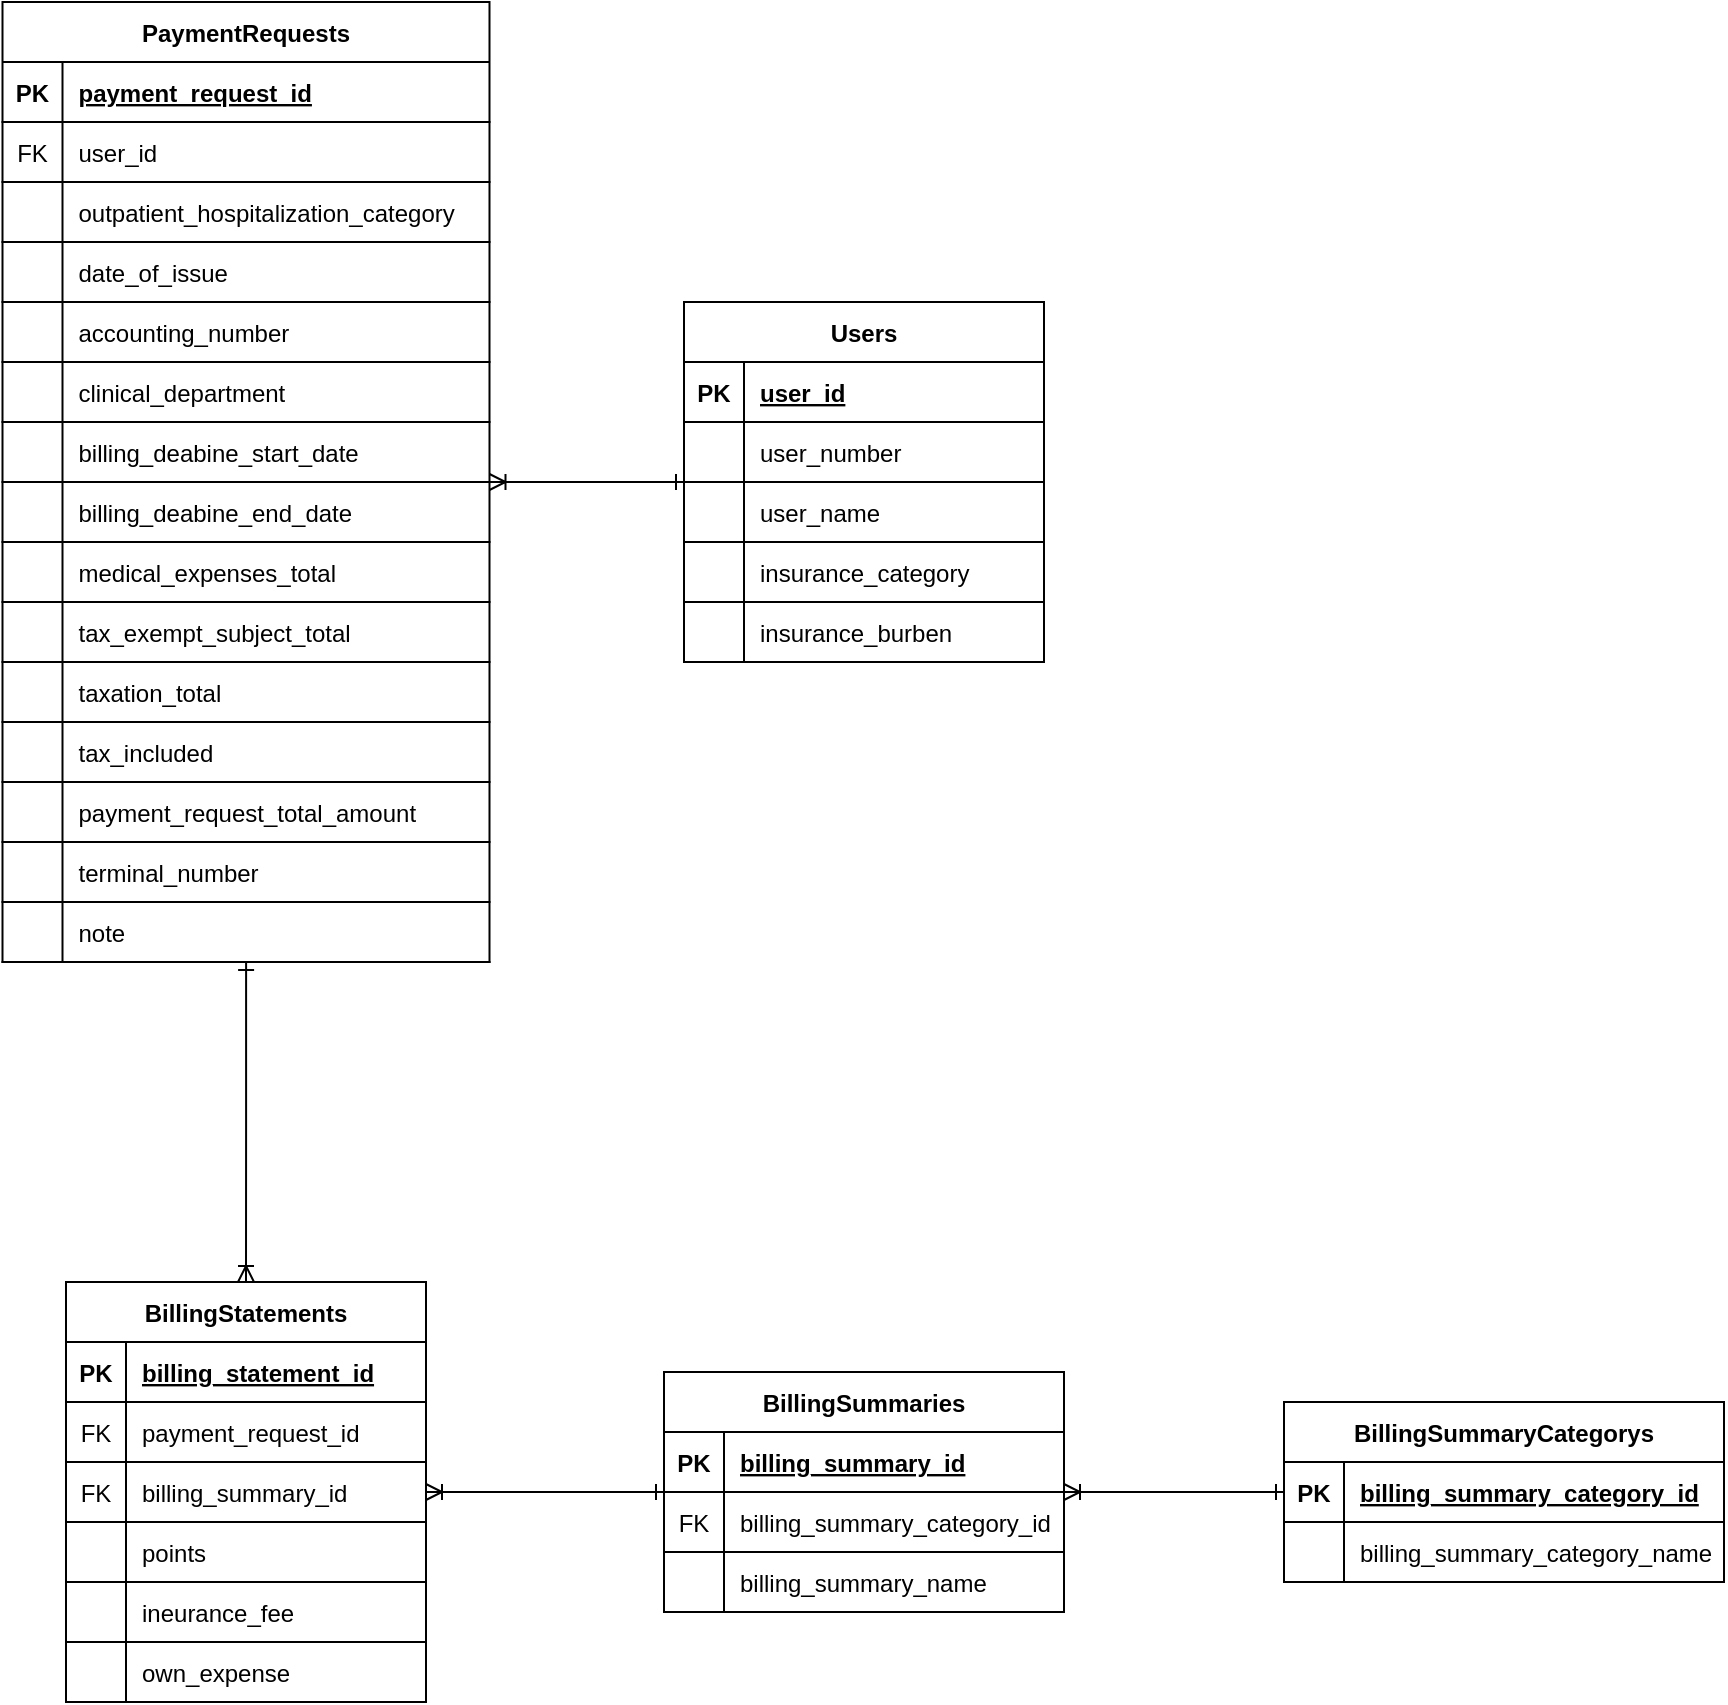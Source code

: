 <mxfile version="20.6.2" type="google"><diagram id="cXb6n4Ng5SiWq4Qbjfbo" name="ページ1"><mxGraphModel grid="1" page="1" gridSize="10" guides="1" tooltips="1" connect="1" arrows="1" fold="1" pageScale="1" pageWidth="827" pageHeight="1169" math="0" shadow="0"><root><mxCell id="0"/><mxCell id="1" parent="0"/><mxCell id="LKYmoVAN1syyquqe0Qzi-1" value="PaymentRequests" style="shape=table;startSize=30;container=1;collapsible=1;childLayout=tableLayout;fixedRows=1;rowLines=0;fontStyle=1;align=center;resizeLast=1;" vertex="1" parent="1"><mxGeometry x="389.25" y="-400" width="243.5" height="480" as="geometry"/></mxCell><mxCell id="LKYmoVAN1syyquqe0Qzi-2" value="" style="shape=tableRow;horizontal=0;startSize=0;swimlaneHead=0;swimlaneBody=0;fillColor=none;collapsible=0;dropTarget=0;points=[[0,0.5],[1,0.5]];portConstraint=eastwest;top=0;left=0;right=0;bottom=1;" vertex="1" parent="LKYmoVAN1syyquqe0Qzi-1"><mxGeometry y="30" width="243.5" height="30" as="geometry"/></mxCell><mxCell id="LKYmoVAN1syyquqe0Qzi-3" value="PK" style="shape=partialRectangle;connectable=0;fillColor=none;top=0;left=0;bottom=0;right=0;fontStyle=1;overflow=hidden;" vertex="1" parent="LKYmoVAN1syyquqe0Qzi-2"><mxGeometry width="30" height="30" as="geometry"><mxRectangle width="30" height="30" as="alternateBounds"/></mxGeometry></mxCell><mxCell id="LKYmoVAN1syyquqe0Qzi-4" value="payment_request_id" style="shape=partialRectangle;connectable=0;fillColor=none;top=0;left=0;bottom=0;right=0;align=left;spacingLeft=6;fontStyle=5;overflow=hidden;" vertex="1" parent="LKYmoVAN1syyquqe0Qzi-2"><mxGeometry x="30" width="213.5" height="30" as="geometry"><mxRectangle width="213.5" height="30" as="alternateBounds"/></mxGeometry></mxCell><mxCell id="LKYmoVAN1syyquqe0Qzi-20" style="shape=tableRow;horizontal=0;startSize=0;swimlaneHead=0;swimlaneBody=0;fillColor=none;collapsible=0;dropTarget=0;points=[[0,0.5],[1,0.5]];portConstraint=eastwest;top=0;left=0;right=0;bottom=1;" vertex="1" parent="LKYmoVAN1syyquqe0Qzi-1"><mxGeometry y="60" width="243.5" height="30" as="geometry"/></mxCell><mxCell id="LKYmoVAN1syyquqe0Qzi-21" value="FK" style="shape=partialRectangle;connectable=0;fillColor=none;top=0;left=0;bottom=0;right=0;fontStyle=0;overflow=hidden;" vertex="1" parent="LKYmoVAN1syyquqe0Qzi-20"><mxGeometry width="30" height="30" as="geometry"><mxRectangle width="30" height="30" as="alternateBounds"/></mxGeometry></mxCell><mxCell id="LKYmoVAN1syyquqe0Qzi-22" value="user_id" style="shape=partialRectangle;connectable=0;fillColor=none;top=0;left=0;bottom=0;right=0;align=left;spacingLeft=6;fontStyle=0;overflow=hidden;" vertex="1" parent="LKYmoVAN1syyquqe0Qzi-20"><mxGeometry x="30" width="213.5" height="30" as="geometry"><mxRectangle width="213.5" height="30" as="alternateBounds"/></mxGeometry></mxCell><mxCell id="LKYmoVAN1syyquqe0Qzi-44" style="shape=tableRow;horizontal=0;startSize=0;swimlaneHead=0;swimlaneBody=0;fillColor=none;collapsible=0;dropTarget=0;points=[[0,0.5],[1,0.5]];portConstraint=eastwest;top=0;left=0;right=0;bottom=1;" vertex="1" parent="LKYmoVAN1syyquqe0Qzi-1"><mxGeometry y="90" width="243.5" height="30" as="geometry"/></mxCell><mxCell id="LKYmoVAN1syyquqe0Qzi-45" style="shape=partialRectangle;connectable=0;fillColor=none;top=0;left=0;bottom=0;right=0;fontStyle=0;overflow=hidden;" vertex="1" parent="LKYmoVAN1syyquqe0Qzi-44"><mxGeometry width="30" height="30" as="geometry"><mxRectangle width="30" height="30" as="alternateBounds"/></mxGeometry></mxCell><mxCell id="LKYmoVAN1syyquqe0Qzi-46" value="outpatient_hospitalization_category" style="shape=partialRectangle;connectable=0;fillColor=none;top=0;left=0;bottom=0;right=0;align=left;spacingLeft=6;fontStyle=0;overflow=hidden;" vertex="1" parent="LKYmoVAN1syyquqe0Qzi-44"><mxGeometry x="30" width="213.5" height="30" as="geometry"><mxRectangle width="213.5" height="30" as="alternateBounds"/></mxGeometry></mxCell><mxCell id="LKYmoVAN1syyquqe0Qzi-47" style="shape=tableRow;horizontal=0;startSize=0;swimlaneHead=0;swimlaneBody=0;fillColor=none;collapsible=0;dropTarget=0;points=[[0,0.5],[1,0.5]];portConstraint=eastwest;top=0;left=0;right=0;bottom=1;" vertex="1" parent="LKYmoVAN1syyquqe0Qzi-1"><mxGeometry y="120" width="243.5" height="30" as="geometry"/></mxCell><mxCell id="LKYmoVAN1syyquqe0Qzi-48" style="shape=partialRectangle;connectable=0;fillColor=none;top=0;left=0;bottom=0;right=0;fontStyle=0;overflow=hidden;" vertex="1" parent="LKYmoVAN1syyquqe0Qzi-47"><mxGeometry width="30" height="30" as="geometry"><mxRectangle width="30" height="30" as="alternateBounds"/></mxGeometry></mxCell><mxCell id="LKYmoVAN1syyquqe0Qzi-49" value="date_of_issue" style="shape=partialRectangle;connectable=0;fillColor=none;top=0;left=0;bottom=0;right=0;align=left;spacingLeft=6;fontStyle=0;overflow=hidden;" vertex="1" parent="LKYmoVAN1syyquqe0Qzi-47"><mxGeometry x="30" width="213.5" height="30" as="geometry"><mxRectangle width="213.5" height="30" as="alternateBounds"/></mxGeometry></mxCell><mxCell id="LKYmoVAN1syyquqe0Qzi-110" style="shape=tableRow;horizontal=0;startSize=0;swimlaneHead=0;swimlaneBody=0;fillColor=none;collapsible=0;dropTarget=0;points=[[0,0.5],[1,0.5]];portConstraint=eastwest;top=0;left=0;right=0;bottom=1;" vertex="1" parent="LKYmoVAN1syyquqe0Qzi-1"><mxGeometry y="150" width="243.5" height="30" as="geometry"/></mxCell><mxCell id="LKYmoVAN1syyquqe0Qzi-111" style="shape=partialRectangle;connectable=0;fillColor=none;top=0;left=0;bottom=0;right=0;fontStyle=0;overflow=hidden;" vertex="1" parent="LKYmoVAN1syyquqe0Qzi-110"><mxGeometry width="30" height="30" as="geometry"><mxRectangle width="30" height="30" as="alternateBounds"/></mxGeometry></mxCell><mxCell id="LKYmoVAN1syyquqe0Qzi-112" value="accounting_number" style="shape=partialRectangle;connectable=0;fillColor=none;top=0;left=0;bottom=0;right=0;align=left;spacingLeft=6;fontStyle=0;overflow=hidden;" vertex="1" parent="LKYmoVAN1syyquqe0Qzi-110"><mxGeometry x="30" width="213.5" height="30" as="geometry"><mxRectangle width="213.5" height="30" as="alternateBounds"/></mxGeometry></mxCell><mxCell id="LKYmoVAN1syyquqe0Qzi-113" style="shape=tableRow;horizontal=0;startSize=0;swimlaneHead=0;swimlaneBody=0;fillColor=none;collapsible=0;dropTarget=0;points=[[0,0.5],[1,0.5]];portConstraint=eastwest;top=0;left=0;right=0;bottom=1;" vertex="1" parent="LKYmoVAN1syyquqe0Qzi-1"><mxGeometry y="180" width="243.5" height="30" as="geometry"/></mxCell><mxCell id="LKYmoVAN1syyquqe0Qzi-114" style="shape=partialRectangle;connectable=0;fillColor=none;top=0;left=0;bottom=0;right=0;fontStyle=0;overflow=hidden;" vertex="1" parent="LKYmoVAN1syyquqe0Qzi-113"><mxGeometry width="30" height="30" as="geometry"><mxRectangle width="30" height="30" as="alternateBounds"/></mxGeometry></mxCell><mxCell id="LKYmoVAN1syyquqe0Qzi-115" value="clinical_department" style="shape=partialRectangle;connectable=0;fillColor=none;top=0;left=0;bottom=0;right=0;align=left;spacingLeft=6;fontStyle=0;overflow=hidden;" vertex="1" parent="LKYmoVAN1syyquqe0Qzi-113"><mxGeometry x="30" width="213.5" height="30" as="geometry"><mxRectangle width="213.5" height="30" as="alternateBounds"/></mxGeometry></mxCell><mxCell id="LKYmoVAN1syyquqe0Qzi-116" style="shape=tableRow;horizontal=0;startSize=0;swimlaneHead=0;swimlaneBody=0;fillColor=none;collapsible=0;dropTarget=0;points=[[0,0.5],[1,0.5]];portConstraint=eastwest;top=0;left=0;right=0;bottom=1;" vertex="1" parent="LKYmoVAN1syyquqe0Qzi-1"><mxGeometry y="210" width="243.5" height="30" as="geometry"/></mxCell><mxCell id="LKYmoVAN1syyquqe0Qzi-117" style="shape=partialRectangle;connectable=0;fillColor=none;top=0;left=0;bottom=0;right=0;fontStyle=0;overflow=hidden;" vertex="1" parent="LKYmoVAN1syyquqe0Qzi-116"><mxGeometry width="30" height="30" as="geometry"><mxRectangle width="30" height="30" as="alternateBounds"/></mxGeometry></mxCell><mxCell id="LKYmoVAN1syyquqe0Qzi-118" value="billing_deabine_start_date" style="shape=partialRectangle;connectable=0;fillColor=none;top=0;left=0;bottom=0;right=0;align=left;spacingLeft=6;fontStyle=0;overflow=hidden;" vertex="1" parent="LKYmoVAN1syyquqe0Qzi-116"><mxGeometry x="30" width="213.5" height="30" as="geometry"><mxRectangle width="213.5" height="30" as="alternateBounds"/></mxGeometry></mxCell><mxCell id="LKYmoVAN1syyquqe0Qzi-120" style="shape=tableRow;horizontal=0;startSize=0;swimlaneHead=0;swimlaneBody=0;fillColor=none;collapsible=0;dropTarget=0;points=[[0,0.5],[1,0.5]];portConstraint=eastwest;top=0;left=0;right=0;bottom=1;" vertex="1" parent="LKYmoVAN1syyquqe0Qzi-1"><mxGeometry y="240" width="243.5" height="30" as="geometry"/></mxCell><mxCell id="LKYmoVAN1syyquqe0Qzi-121" style="shape=partialRectangle;connectable=0;fillColor=none;top=0;left=0;bottom=0;right=0;fontStyle=0;overflow=hidden;" vertex="1" parent="LKYmoVAN1syyquqe0Qzi-120"><mxGeometry width="30" height="30" as="geometry"><mxRectangle width="30" height="30" as="alternateBounds"/></mxGeometry></mxCell><mxCell id="LKYmoVAN1syyquqe0Qzi-122" value="billing_deabine_end_date" style="shape=partialRectangle;connectable=0;fillColor=none;top=0;left=0;bottom=0;right=0;align=left;spacingLeft=6;fontStyle=0;overflow=hidden;" vertex="1" parent="LKYmoVAN1syyquqe0Qzi-120"><mxGeometry x="30" width="213.5" height="30" as="geometry"><mxRectangle width="213.5" height="30" as="alternateBounds"/></mxGeometry></mxCell><mxCell id="LKYmoVAN1syyquqe0Qzi-123" style="shape=tableRow;horizontal=0;startSize=0;swimlaneHead=0;swimlaneBody=0;fillColor=none;collapsible=0;dropTarget=0;points=[[0,0.5],[1,0.5]];portConstraint=eastwest;top=0;left=0;right=0;bottom=1;" vertex="1" parent="LKYmoVAN1syyquqe0Qzi-1"><mxGeometry y="270" width="243.5" height="30" as="geometry"/></mxCell><mxCell id="LKYmoVAN1syyquqe0Qzi-124" style="shape=partialRectangle;connectable=0;fillColor=none;top=0;left=0;bottom=0;right=0;fontStyle=0;overflow=hidden;" vertex="1" parent="LKYmoVAN1syyquqe0Qzi-123"><mxGeometry width="30" height="30" as="geometry"><mxRectangle width="30" height="30" as="alternateBounds"/></mxGeometry></mxCell><mxCell id="LKYmoVAN1syyquqe0Qzi-125" value="medical_expenses_total" style="shape=partialRectangle;connectable=0;fillColor=none;top=0;left=0;bottom=0;right=0;align=left;spacingLeft=6;fontStyle=0;overflow=hidden;" vertex="1" parent="LKYmoVAN1syyquqe0Qzi-123"><mxGeometry x="30" width="213.5" height="30" as="geometry"><mxRectangle width="213.5" height="30" as="alternateBounds"/></mxGeometry></mxCell><mxCell id="LKYmoVAN1syyquqe0Qzi-126" style="shape=tableRow;horizontal=0;startSize=0;swimlaneHead=0;swimlaneBody=0;fillColor=none;collapsible=0;dropTarget=0;points=[[0,0.5],[1,0.5]];portConstraint=eastwest;top=0;left=0;right=0;bottom=1;" vertex="1" parent="LKYmoVAN1syyquqe0Qzi-1"><mxGeometry y="300" width="243.5" height="30" as="geometry"/></mxCell><mxCell id="LKYmoVAN1syyquqe0Qzi-127" style="shape=partialRectangle;connectable=0;fillColor=none;top=0;left=0;bottom=0;right=0;fontStyle=0;overflow=hidden;" vertex="1" parent="LKYmoVAN1syyquqe0Qzi-126"><mxGeometry width="30" height="30" as="geometry"><mxRectangle width="30" height="30" as="alternateBounds"/></mxGeometry></mxCell><mxCell id="LKYmoVAN1syyquqe0Qzi-128" value="tax_exempt_subject_total" style="shape=partialRectangle;connectable=0;fillColor=none;top=0;left=0;bottom=0;right=0;align=left;spacingLeft=6;fontStyle=0;overflow=hidden;" vertex="1" parent="LKYmoVAN1syyquqe0Qzi-126"><mxGeometry x="30" width="213.5" height="30" as="geometry"><mxRectangle width="213.5" height="30" as="alternateBounds"/></mxGeometry></mxCell><mxCell id="LKYmoVAN1syyquqe0Qzi-129" style="shape=tableRow;horizontal=0;startSize=0;swimlaneHead=0;swimlaneBody=0;fillColor=none;collapsible=0;dropTarget=0;points=[[0,0.5],[1,0.5]];portConstraint=eastwest;top=0;left=0;right=0;bottom=1;" vertex="1" parent="LKYmoVAN1syyquqe0Qzi-1"><mxGeometry y="330" width="243.5" height="30" as="geometry"/></mxCell><mxCell id="LKYmoVAN1syyquqe0Qzi-130" style="shape=partialRectangle;connectable=0;fillColor=none;top=0;left=0;bottom=0;right=0;fontStyle=0;overflow=hidden;" vertex="1" parent="LKYmoVAN1syyquqe0Qzi-129"><mxGeometry width="30" height="30" as="geometry"><mxRectangle width="30" height="30" as="alternateBounds"/></mxGeometry></mxCell><mxCell id="LKYmoVAN1syyquqe0Qzi-131" value="taxation_total" style="shape=partialRectangle;connectable=0;fillColor=none;top=0;left=0;bottom=0;right=0;align=left;spacingLeft=6;fontStyle=0;overflow=hidden;" vertex="1" parent="LKYmoVAN1syyquqe0Qzi-129"><mxGeometry x="30" width="213.5" height="30" as="geometry"><mxRectangle width="213.5" height="30" as="alternateBounds"/></mxGeometry></mxCell><mxCell id="LKYmoVAN1syyquqe0Qzi-132" style="shape=tableRow;horizontal=0;startSize=0;swimlaneHead=0;swimlaneBody=0;fillColor=none;collapsible=0;dropTarget=0;points=[[0,0.5],[1,0.5]];portConstraint=eastwest;top=0;left=0;right=0;bottom=1;" vertex="1" parent="LKYmoVAN1syyquqe0Qzi-1"><mxGeometry y="360" width="243.5" height="30" as="geometry"/></mxCell><mxCell id="LKYmoVAN1syyquqe0Qzi-133" style="shape=partialRectangle;connectable=0;fillColor=none;top=0;left=0;bottom=0;right=0;fontStyle=0;overflow=hidden;" vertex="1" parent="LKYmoVAN1syyquqe0Qzi-132"><mxGeometry width="30" height="30" as="geometry"><mxRectangle width="30" height="30" as="alternateBounds"/></mxGeometry></mxCell><mxCell id="LKYmoVAN1syyquqe0Qzi-134" value="tax_included" style="shape=partialRectangle;connectable=0;fillColor=none;top=0;left=0;bottom=0;right=0;align=left;spacingLeft=6;fontStyle=0;overflow=hidden;" vertex="1" parent="LKYmoVAN1syyquqe0Qzi-132"><mxGeometry x="30" width="213.5" height="30" as="geometry"><mxRectangle width="213.5" height="30" as="alternateBounds"/></mxGeometry></mxCell><mxCell id="LKYmoVAN1syyquqe0Qzi-135" style="shape=tableRow;horizontal=0;startSize=0;swimlaneHead=0;swimlaneBody=0;fillColor=none;collapsible=0;dropTarget=0;points=[[0,0.5],[1,0.5]];portConstraint=eastwest;top=0;left=0;right=0;bottom=1;" vertex="1" parent="LKYmoVAN1syyquqe0Qzi-1"><mxGeometry y="390" width="243.5" height="30" as="geometry"/></mxCell><mxCell id="LKYmoVAN1syyquqe0Qzi-136" style="shape=partialRectangle;connectable=0;fillColor=none;top=0;left=0;bottom=0;right=0;fontStyle=0;overflow=hidden;" vertex="1" parent="LKYmoVAN1syyquqe0Qzi-135"><mxGeometry width="30" height="30" as="geometry"><mxRectangle width="30" height="30" as="alternateBounds"/></mxGeometry></mxCell><mxCell id="LKYmoVAN1syyquqe0Qzi-137" value="payment_request_total_amount" style="shape=partialRectangle;connectable=0;fillColor=none;top=0;left=0;bottom=0;right=0;align=left;spacingLeft=6;fontStyle=0;overflow=hidden;" vertex="1" parent="LKYmoVAN1syyquqe0Qzi-135"><mxGeometry x="30" width="213.5" height="30" as="geometry"><mxRectangle width="213.5" height="30" as="alternateBounds"/></mxGeometry></mxCell><mxCell id="LKYmoVAN1syyquqe0Qzi-138" style="shape=tableRow;horizontal=0;startSize=0;swimlaneHead=0;swimlaneBody=0;fillColor=none;collapsible=0;dropTarget=0;points=[[0,0.5],[1,0.5]];portConstraint=eastwest;top=0;left=0;right=0;bottom=1;" vertex="1" parent="LKYmoVAN1syyquqe0Qzi-1"><mxGeometry y="420" width="243.5" height="30" as="geometry"/></mxCell><mxCell id="LKYmoVAN1syyquqe0Qzi-139" style="shape=partialRectangle;connectable=0;fillColor=none;top=0;left=0;bottom=0;right=0;fontStyle=0;overflow=hidden;" vertex="1" parent="LKYmoVAN1syyquqe0Qzi-138"><mxGeometry width="30" height="30" as="geometry"><mxRectangle width="30" height="30" as="alternateBounds"/></mxGeometry></mxCell><mxCell id="LKYmoVAN1syyquqe0Qzi-140" value="terminal_number" style="shape=partialRectangle;connectable=0;fillColor=none;top=0;left=0;bottom=0;right=0;align=left;spacingLeft=6;fontStyle=0;overflow=hidden;" vertex="1" parent="LKYmoVAN1syyquqe0Qzi-138"><mxGeometry x="30" width="213.5" height="30" as="geometry"><mxRectangle width="213.5" height="30" as="alternateBounds"/></mxGeometry></mxCell><mxCell id="LKYmoVAN1syyquqe0Qzi-141" style="shape=tableRow;horizontal=0;startSize=0;swimlaneHead=0;swimlaneBody=0;fillColor=none;collapsible=0;dropTarget=0;points=[[0,0.5],[1,0.5]];portConstraint=eastwest;top=0;left=0;right=0;bottom=1;" vertex="1" parent="LKYmoVAN1syyquqe0Qzi-1"><mxGeometry y="450" width="243.5" height="30" as="geometry"/></mxCell><mxCell id="LKYmoVAN1syyquqe0Qzi-142" style="shape=partialRectangle;connectable=0;fillColor=none;top=0;left=0;bottom=0;right=0;fontStyle=0;overflow=hidden;" vertex="1" parent="LKYmoVAN1syyquqe0Qzi-141"><mxGeometry width="30" height="30" as="geometry"><mxRectangle width="30" height="30" as="alternateBounds"/></mxGeometry></mxCell><mxCell id="LKYmoVAN1syyquqe0Qzi-143" value="note" style="shape=partialRectangle;connectable=0;fillColor=none;top=0;left=0;bottom=0;right=0;align=left;spacingLeft=6;fontStyle=0;overflow=hidden;" vertex="1" parent="LKYmoVAN1syyquqe0Qzi-141"><mxGeometry x="30" width="213.5" height="30" as="geometry"><mxRectangle width="213.5" height="30" as="alternateBounds"/></mxGeometry></mxCell><mxCell id="LKYmoVAN1syyquqe0Qzi-29" value="BillingStatements" style="shape=table;startSize=30;container=1;collapsible=1;childLayout=tableLayout;fixedRows=1;rowLines=0;fontStyle=1;align=center;resizeLast=1;" vertex="1" parent="1"><mxGeometry x="421" y="240" width="180" height="210" as="geometry"/></mxCell><mxCell id="LKYmoVAN1syyquqe0Qzi-30" value="" style="shape=tableRow;horizontal=0;startSize=0;swimlaneHead=0;swimlaneBody=0;fillColor=none;collapsible=0;dropTarget=0;points=[[0,0.5],[1,0.5]];portConstraint=eastwest;top=0;left=0;right=0;bottom=1;" vertex="1" parent="LKYmoVAN1syyquqe0Qzi-29"><mxGeometry y="30" width="180" height="30" as="geometry"/></mxCell><mxCell id="LKYmoVAN1syyquqe0Qzi-31" value="PK" style="shape=partialRectangle;connectable=0;fillColor=none;top=0;left=0;bottom=0;right=0;fontStyle=1;overflow=hidden;" vertex="1" parent="LKYmoVAN1syyquqe0Qzi-30"><mxGeometry width="30" height="30" as="geometry"><mxRectangle width="30" height="30" as="alternateBounds"/></mxGeometry></mxCell><mxCell id="LKYmoVAN1syyquqe0Qzi-32" value="billing_statement_id" style="shape=partialRectangle;connectable=0;fillColor=none;top=0;left=0;bottom=0;right=0;align=left;spacingLeft=6;fontStyle=5;overflow=hidden;" vertex="1" parent="LKYmoVAN1syyquqe0Qzi-30"><mxGeometry x="30" width="150" height="30" as="geometry"><mxRectangle width="150" height="30" as="alternateBounds"/></mxGeometry></mxCell><mxCell id="LKYmoVAN1syyquqe0Qzi-33" style="shape=tableRow;horizontal=0;startSize=0;swimlaneHead=0;swimlaneBody=0;fillColor=none;collapsible=0;dropTarget=0;points=[[0,0.5],[1,0.5]];portConstraint=eastwest;top=0;left=0;right=0;bottom=1;fontStyle=1" vertex="1" parent="LKYmoVAN1syyquqe0Qzi-29"><mxGeometry y="60" width="180" height="30" as="geometry"/></mxCell><mxCell id="LKYmoVAN1syyquqe0Qzi-34" value="FK" style="shape=partialRectangle;connectable=0;fillColor=none;top=0;left=0;bottom=0;right=0;fontStyle=0;overflow=hidden;" vertex="1" parent="LKYmoVAN1syyquqe0Qzi-33"><mxGeometry width="30" height="30" as="geometry"><mxRectangle width="30" height="30" as="alternateBounds"/></mxGeometry></mxCell><mxCell id="LKYmoVAN1syyquqe0Qzi-35" value="payment_request_id" style="shape=partialRectangle;connectable=0;fillColor=none;top=0;left=0;bottom=0;right=0;align=left;spacingLeft=6;fontStyle=0;overflow=hidden;" vertex="1" parent="LKYmoVAN1syyquqe0Qzi-33"><mxGeometry x="30" width="150" height="30" as="geometry"><mxRectangle width="150" height="30" as="alternateBounds"/></mxGeometry></mxCell><mxCell id="LKYmoVAN1syyquqe0Qzi-50" style="shape=tableRow;horizontal=0;startSize=0;swimlaneHead=0;swimlaneBody=0;fillColor=none;collapsible=0;dropTarget=0;points=[[0,0.5],[1,0.5]];portConstraint=eastwest;top=0;left=0;right=0;bottom=1;fontStyle=1" vertex="1" parent="LKYmoVAN1syyquqe0Qzi-29"><mxGeometry y="90" width="180" height="30" as="geometry"/></mxCell><mxCell id="LKYmoVAN1syyquqe0Qzi-51" value="FK" style="shape=partialRectangle;connectable=0;fillColor=none;top=0;left=0;bottom=0;right=0;fontStyle=0;overflow=hidden;" vertex="1" parent="LKYmoVAN1syyquqe0Qzi-50"><mxGeometry width="30" height="30" as="geometry"><mxRectangle width="30" height="30" as="alternateBounds"/></mxGeometry></mxCell><mxCell id="LKYmoVAN1syyquqe0Qzi-52" value="billing_summary_id" style="shape=partialRectangle;connectable=0;fillColor=none;top=0;left=0;bottom=0;right=0;align=left;spacingLeft=6;fontStyle=0;overflow=hidden;" vertex="1" parent="LKYmoVAN1syyquqe0Qzi-50"><mxGeometry x="30" width="150" height="30" as="geometry"><mxRectangle width="150" height="30" as="alternateBounds"/></mxGeometry></mxCell><mxCell id="LKYmoVAN1syyquqe0Qzi-53" style="shape=tableRow;horizontal=0;startSize=0;swimlaneHead=0;swimlaneBody=0;fillColor=none;collapsible=0;dropTarget=0;points=[[0,0.5],[1,0.5]];portConstraint=eastwest;top=0;left=0;right=0;bottom=1;fontStyle=1" vertex="1" parent="LKYmoVAN1syyquqe0Qzi-29"><mxGeometry y="120" width="180" height="30" as="geometry"/></mxCell><mxCell id="LKYmoVAN1syyquqe0Qzi-54" style="shape=partialRectangle;connectable=0;fillColor=none;top=0;left=0;bottom=0;right=0;fontStyle=0;overflow=hidden;" vertex="1" parent="LKYmoVAN1syyquqe0Qzi-53"><mxGeometry width="30" height="30" as="geometry"><mxRectangle width="30" height="30" as="alternateBounds"/></mxGeometry></mxCell><mxCell id="LKYmoVAN1syyquqe0Qzi-55" value="points" style="shape=partialRectangle;connectable=0;fillColor=none;top=0;left=0;bottom=0;right=0;align=left;spacingLeft=6;fontStyle=0;overflow=hidden;" vertex="1" parent="LKYmoVAN1syyquqe0Qzi-53"><mxGeometry x="30" width="150" height="30" as="geometry"><mxRectangle width="150" height="30" as="alternateBounds"/></mxGeometry></mxCell><mxCell id="LKYmoVAN1syyquqe0Qzi-104" style="shape=tableRow;horizontal=0;startSize=0;swimlaneHead=0;swimlaneBody=0;fillColor=none;collapsible=0;dropTarget=0;points=[[0,0.5],[1,0.5]];portConstraint=eastwest;top=0;left=0;right=0;bottom=1;fontStyle=1" vertex="1" parent="LKYmoVAN1syyquqe0Qzi-29"><mxGeometry y="150" width="180" height="30" as="geometry"/></mxCell><mxCell id="LKYmoVAN1syyquqe0Qzi-105" style="shape=partialRectangle;connectable=0;fillColor=none;top=0;left=0;bottom=0;right=0;fontStyle=0;overflow=hidden;" vertex="1" parent="LKYmoVAN1syyquqe0Qzi-104"><mxGeometry width="30" height="30" as="geometry"><mxRectangle width="30" height="30" as="alternateBounds"/></mxGeometry></mxCell><mxCell id="LKYmoVAN1syyquqe0Qzi-106" value="ineurance_fee" style="shape=partialRectangle;connectable=0;fillColor=none;top=0;left=0;bottom=0;right=0;align=left;spacingLeft=6;fontStyle=0;overflow=hidden;" vertex="1" parent="LKYmoVAN1syyquqe0Qzi-104"><mxGeometry x="30" width="150" height="30" as="geometry"><mxRectangle width="150" height="30" as="alternateBounds"/></mxGeometry></mxCell><mxCell id="LKYmoVAN1syyquqe0Qzi-107" style="shape=tableRow;horizontal=0;startSize=0;swimlaneHead=0;swimlaneBody=0;fillColor=none;collapsible=0;dropTarget=0;points=[[0,0.5],[1,0.5]];portConstraint=eastwest;top=0;left=0;right=0;bottom=1;fontStyle=1" vertex="1" parent="LKYmoVAN1syyquqe0Qzi-29"><mxGeometry y="180" width="180" height="30" as="geometry"/></mxCell><mxCell id="LKYmoVAN1syyquqe0Qzi-108" style="shape=partialRectangle;connectable=0;fillColor=none;top=0;left=0;bottom=0;right=0;fontStyle=0;overflow=hidden;" vertex="1" parent="LKYmoVAN1syyquqe0Qzi-107"><mxGeometry width="30" height="30" as="geometry"><mxRectangle width="30" height="30" as="alternateBounds"/></mxGeometry></mxCell><mxCell id="LKYmoVAN1syyquqe0Qzi-109" value="own_expense" style="shape=partialRectangle;connectable=0;fillColor=none;top=0;left=0;bottom=0;right=0;align=left;spacingLeft=6;fontStyle=0;overflow=hidden;" vertex="1" parent="LKYmoVAN1syyquqe0Qzi-107"><mxGeometry x="30" width="150" height="30" as="geometry"><mxRectangle width="150" height="30" as="alternateBounds"/></mxGeometry></mxCell><mxCell id="LKYmoVAN1syyquqe0Qzi-43" value="" style="fontSize=12;html=1;endArrow=ERoneToMany;rounded=0;startArrow=ERone;startFill=0;edgeStyle=orthogonalEdgeStyle;" edge="1" parent="1" source="LKYmoVAN1syyquqe0Qzi-1" target="LKYmoVAN1syyquqe0Qzi-29"><mxGeometry width="100" height="100" relative="1" as="geometry"><mxPoint x="680" y="115" as="sourcePoint"/><mxPoint x="460" y="150" as="targetPoint"/></mxGeometry></mxCell><mxCell id="LKYmoVAN1syyquqe0Qzi-56" value="Users" style="shape=table;startSize=30;container=1;collapsible=1;childLayout=tableLayout;fixedRows=1;rowLines=0;fontStyle=1;align=center;resizeLast=1;" vertex="1" parent="1"><mxGeometry x="730" y="-250" width="180" height="180" as="geometry"/></mxCell><mxCell id="LKYmoVAN1syyquqe0Qzi-57" value="" style="shape=tableRow;horizontal=0;startSize=0;swimlaneHead=0;swimlaneBody=0;fillColor=none;collapsible=0;dropTarget=0;points=[[0,0.5],[1,0.5]];portConstraint=eastwest;top=0;left=0;right=0;bottom=1;" vertex="1" parent="LKYmoVAN1syyquqe0Qzi-56"><mxGeometry y="30" width="180" height="30" as="geometry"/></mxCell><mxCell id="LKYmoVAN1syyquqe0Qzi-58" value="PK" style="shape=partialRectangle;connectable=0;fillColor=none;top=0;left=0;bottom=0;right=0;fontStyle=1;overflow=hidden;" vertex="1" parent="LKYmoVAN1syyquqe0Qzi-57"><mxGeometry width="30" height="30" as="geometry"><mxRectangle width="30" height="30" as="alternateBounds"/></mxGeometry></mxCell><mxCell id="LKYmoVAN1syyquqe0Qzi-59" value="user_id" style="shape=partialRectangle;connectable=0;fillColor=none;top=0;left=0;bottom=0;right=0;align=left;spacingLeft=6;fontStyle=5;overflow=hidden;" vertex="1" parent="LKYmoVAN1syyquqe0Qzi-57"><mxGeometry x="30" width="150" height="30" as="geometry"><mxRectangle width="150" height="30" as="alternateBounds"/></mxGeometry></mxCell><mxCell id="LKYmoVAN1syyquqe0Qzi-60" style="shape=tableRow;horizontal=0;startSize=0;swimlaneHead=0;swimlaneBody=0;fillColor=none;collapsible=0;dropTarget=0;points=[[0,0.5],[1,0.5]];portConstraint=eastwest;top=0;left=0;right=0;bottom=1;fontStyle=1" vertex="1" parent="LKYmoVAN1syyquqe0Qzi-56"><mxGeometry y="60" width="180" height="30" as="geometry"/></mxCell><mxCell id="LKYmoVAN1syyquqe0Qzi-61" value="" style="shape=partialRectangle;connectable=0;fillColor=none;top=0;left=0;bottom=0;right=0;fontStyle=0;overflow=hidden;" vertex="1" parent="LKYmoVAN1syyquqe0Qzi-60"><mxGeometry width="30" height="30" as="geometry"><mxRectangle width="30" height="30" as="alternateBounds"/></mxGeometry></mxCell><mxCell id="LKYmoVAN1syyquqe0Qzi-62" value="user_number" style="shape=partialRectangle;connectable=0;fillColor=none;top=0;left=0;bottom=0;right=0;align=left;spacingLeft=6;fontStyle=0;overflow=hidden;" vertex="1" parent="LKYmoVAN1syyquqe0Qzi-60"><mxGeometry x="30" width="150" height="30" as="geometry"><mxRectangle width="150" height="30" as="alternateBounds"/></mxGeometry></mxCell><mxCell id="LKYmoVAN1syyquqe0Qzi-63" style="shape=tableRow;horizontal=0;startSize=0;swimlaneHead=0;swimlaneBody=0;fillColor=none;collapsible=0;dropTarget=0;points=[[0,0.5],[1,0.5]];portConstraint=eastwest;top=0;left=0;right=0;bottom=1;fontStyle=1" vertex="1" parent="LKYmoVAN1syyquqe0Qzi-56"><mxGeometry y="90" width="180" height="30" as="geometry"/></mxCell><mxCell id="LKYmoVAN1syyquqe0Qzi-64" style="shape=partialRectangle;connectable=0;fillColor=none;top=0;left=0;bottom=0;right=0;fontStyle=0;overflow=hidden;" vertex="1" parent="LKYmoVAN1syyquqe0Qzi-63"><mxGeometry width="30" height="30" as="geometry"><mxRectangle width="30" height="30" as="alternateBounds"/></mxGeometry></mxCell><mxCell id="LKYmoVAN1syyquqe0Qzi-65" value="user_name" style="shape=partialRectangle;connectable=0;fillColor=none;top=0;left=0;bottom=0;right=0;align=left;spacingLeft=6;fontStyle=0;overflow=hidden;" vertex="1" parent="LKYmoVAN1syyquqe0Qzi-63"><mxGeometry x="30" width="150" height="30" as="geometry"><mxRectangle width="150" height="30" as="alternateBounds"/></mxGeometry></mxCell><mxCell id="LKYmoVAN1syyquqe0Qzi-66" style="shape=tableRow;horizontal=0;startSize=0;swimlaneHead=0;swimlaneBody=0;fillColor=none;collapsible=0;dropTarget=0;points=[[0,0.5],[1,0.5]];portConstraint=eastwest;top=0;left=0;right=0;bottom=1;fontStyle=1" vertex="1" parent="LKYmoVAN1syyquqe0Qzi-56"><mxGeometry y="120" width="180" height="30" as="geometry"/></mxCell><mxCell id="LKYmoVAN1syyquqe0Qzi-67" style="shape=partialRectangle;connectable=0;fillColor=none;top=0;left=0;bottom=0;right=0;fontStyle=0;overflow=hidden;" vertex="1" parent="LKYmoVAN1syyquqe0Qzi-66"><mxGeometry width="30" height="30" as="geometry"><mxRectangle width="30" height="30" as="alternateBounds"/></mxGeometry></mxCell><mxCell id="LKYmoVAN1syyquqe0Qzi-68" value="insurance_category" style="shape=partialRectangle;connectable=0;fillColor=none;top=0;left=0;bottom=0;right=0;align=left;spacingLeft=6;fontStyle=0;overflow=hidden;" vertex="1" parent="LKYmoVAN1syyquqe0Qzi-66"><mxGeometry x="30" width="150" height="30" as="geometry"><mxRectangle width="150" height="30" as="alternateBounds"/></mxGeometry></mxCell><mxCell id="LKYmoVAN1syyquqe0Qzi-69" style="shape=tableRow;horizontal=0;startSize=0;swimlaneHead=0;swimlaneBody=0;fillColor=none;collapsible=0;dropTarget=0;points=[[0,0.5],[1,0.5]];portConstraint=eastwest;top=0;left=0;right=0;bottom=1;fontStyle=1" vertex="1" parent="LKYmoVAN1syyquqe0Qzi-56"><mxGeometry y="150" width="180" height="30" as="geometry"/></mxCell><mxCell id="LKYmoVAN1syyquqe0Qzi-70" style="shape=partialRectangle;connectable=0;fillColor=none;top=0;left=0;bottom=0;right=0;fontStyle=0;overflow=hidden;" vertex="1" parent="LKYmoVAN1syyquqe0Qzi-69"><mxGeometry width="30" height="30" as="geometry"><mxRectangle width="30" height="30" as="alternateBounds"/></mxGeometry></mxCell><mxCell id="LKYmoVAN1syyquqe0Qzi-71" value="insurance_burben" style="shape=partialRectangle;connectable=0;fillColor=none;top=0;left=0;bottom=0;right=0;align=left;spacingLeft=6;fontStyle=0;overflow=hidden;" vertex="1" parent="LKYmoVAN1syyquqe0Qzi-69"><mxGeometry x="30" width="150" height="30" as="geometry"><mxRectangle width="150" height="30" as="alternateBounds"/></mxGeometry></mxCell><mxCell id="LKYmoVAN1syyquqe0Qzi-75" value="BillingSummaries" style="shape=table;startSize=30;container=1;collapsible=1;childLayout=tableLayout;fixedRows=1;rowLines=0;fontStyle=1;align=center;resizeLast=1;" vertex="1" parent="1"><mxGeometry x="720" y="285" width="200" height="120" as="geometry"/></mxCell><mxCell id="LKYmoVAN1syyquqe0Qzi-76" value="" style="shape=tableRow;horizontal=0;startSize=0;swimlaneHead=0;swimlaneBody=0;fillColor=none;collapsible=0;dropTarget=0;points=[[0,0.5],[1,0.5]];portConstraint=eastwest;top=0;left=0;right=0;bottom=1;" vertex="1" parent="LKYmoVAN1syyquqe0Qzi-75"><mxGeometry y="30" width="200" height="30" as="geometry"/></mxCell><mxCell id="LKYmoVAN1syyquqe0Qzi-77" value="PK" style="shape=partialRectangle;connectable=0;fillColor=none;top=0;left=0;bottom=0;right=0;fontStyle=1;overflow=hidden;" vertex="1" parent="LKYmoVAN1syyquqe0Qzi-76"><mxGeometry width="30" height="30" as="geometry"><mxRectangle width="30" height="30" as="alternateBounds"/></mxGeometry></mxCell><mxCell id="LKYmoVAN1syyquqe0Qzi-78" value="billing_summary_id" style="shape=partialRectangle;connectable=0;fillColor=none;top=0;left=0;bottom=0;right=0;align=left;spacingLeft=6;fontStyle=5;overflow=hidden;" vertex="1" parent="LKYmoVAN1syyquqe0Qzi-76"><mxGeometry x="30" width="170" height="30" as="geometry"><mxRectangle width="170" height="30" as="alternateBounds"/></mxGeometry></mxCell><mxCell id="LKYmoVAN1syyquqe0Qzi-79" style="shape=tableRow;horizontal=0;startSize=0;swimlaneHead=0;swimlaneBody=0;fillColor=none;collapsible=0;dropTarget=0;points=[[0,0.5],[1,0.5]];portConstraint=eastwest;top=0;left=0;right=0;bottom=1;fontStyle=1" vertex="1" parent="LKYmoVAN1syyquqe0Qzi-75"><mxGeometry y="60" width="200" height="30" as="geometry"/></mxCell><mxCell id="LKYmoVAN1syyquqe0Qzi-80" value="FK" style="shape=partialRectangle;connectable=0;fillColor=none;top=0;left=0;bottom=0;right=0;fontStyle=0;overflow=hidden;" vertex="1" parent="LKYmoVAN1syyquqe0Qzi-79"><mxGeometry width="30" height="30" as="geometry"><mxRectangle width="30" height="30" as="alternateBounds"/></mxGeometry></mxCell><mxCell id="LKYmoVAN1syyquqe0Qzi-81" value="billing_summary_category_id" style="shape=partialRectangle;connectable=0;fillColor=none;top=0;left=0;bottom=0;right=0;align=left;spacingLeft=6;fontStyle=0;overflow=hidden;" vertex="1" parent="LKYmoVAN1syyquqe0Qzi-79"><mxGeometry x="30" width="170" height="30" as="geometry"><mxRectangle width="170" height="30" as="alternateBounds"/></mxGeometry></mxCell><mxCell id="LKYmoVAN1syyquqe0Qzi-82" style="shape=tableRow;horizontal=0;startSize=0;swimlaneHead=0;swimlaneBody=0;fillColor=none;collapsible=0;dropTarget=0;points=[[0,0.5],[1,0.5]];portConstraint=eastwest;top=0;left=0;right=0;bottom=1;fontStyle=1" vertex="1" parent="LKYmoVAN1syyquqe0Qzi-75"><mxGeometry y="90" width="200" height="30" as="geometry"/></mxCell><mxCell id="LKYmoVAN1syyquqe0Qzi-83" style="shape=partialRectangle;connectable=0;fillColor=none;top=0;left=0;bottom=0;right=0;fontStyle=0;overflow=hidden;" vertex="1" parent="LKYmoVAN1syyquqe0Qzi-82"><mxGeometry width="30" height="30" as="geometry"><mxRectangle width="30" height="30" as="alternateBounds"/></mxGeometry></mxCell><mxCell id="LKYmoVAN1syyquqe0Qzi-84" value="billing_summary_name" style="shape=partialRectangle;connectable=0;fillColor=none;top=0;left=0;bottom=0;right=0;align=left;spacingLeft=6;fontStyle=0;overflow=hidden;" vertex="1" parent="LKYmoVAN1syyquqe0Qzi-82"><mxGeometry x="30" width="170" height="30" as="geometry"><mxRectangle width="170" height="30" as="alternateBounds"/></mxGeometry></mxCell><mxCell id="LKYmoVAN1syyquqe0Qzi-88" value="BillingSummaryCategorys" style="shape=table;startSize=30;container=1;collapsible=1;childLayout=tableLayout;fixedRows=1;rowLines=0;fontStyle=1;align=center;resizeLast=1;" vertex="1" parent="1"><mxGeometry x="1030" y="300" width="220" height="90" as="geometry"/></mxCell><mxCell id="LKYmoVAN1syyquqe0Qzi-89" value="" style="shape=tableRow;horizontal=0;startSize=0;swimlaneHead=0;swimlaneBody=0;fillColor=none;collapsible=0;dropTarget=0;points=[[0,0.5],[1,0.5]];portConstraint=eastwest;top=0;left=0;right=0;bottom=1;" vertex="1" parent="LKYmoVAN1syyquqe0Qzi-88"><mxGeometry y="30" width="220" height="30" as="geometry"/></mxCell><mxCell id="LKYmoVAN1syyquqe0Qzi-90" value="PK" style="shape=partialRectangle;connectable=0;fillColor=none;top=0;left=0;bottom=0;right=0;fontStyle=1;overflow=hidden;" vertex="1" parent="LKYmoVAN1syyquqe0Qzi-89"><mxGeometry width="30" height="30" as="geometry"><mxRectangle width="30" height="30" as="alternateBounds"/></mxGeometry></mxCell><mxCell id="LKYmoVAN1syyquqe0Qzi-91" value="billing_summary_category_id" style="shape=partialRectangle;connectable=0;fillColor=none;top=0;left=0;bottom=0;right=0;align=left;spacingLeft=6;fontStyle=5;overflow=hidden;" vertex="1" parent="LKYmoVAN1syyquqe0Qzi-89"><mxGeometry x="30" width="190" height="30" as="geometry"><mxRectangle width="190" height="30" as="alternateBounds"/></mxGeometry></mxCell><mxCell id="LKYmoVAN1syyquqe0Qzi-92" style="shape=tableRow;horizontal=0;startSize=0;swimlaneHead=0;swimlaneBody=0;fillColor=none;collapsible=0;dropTarget=0;points=[[0,0.5],[1,0.5]];portConstraint=eastwest;top=0;left=0;right=0;bottom=1;fontStyle=1" vertex="1" parent="LKYmoVAN1syyquqe0Qzi-88"><mxGeometry y="60" width="220" height="30" as="geometry"/></mxCell><mxCell id="LKYmoVAN1syyquqe0Qzi-93" value="" style="shape=partialRectangle;connectable=0;fillColor=none;top=0;left=0;bottom=0;right=0;fontStyle=0;overflow=hidden;" vertex="1" parent="LKYmoVAN1syyquqe0Qzi-92"><mxGeometry width="30" height="30" as="geometry"><mxRectangle width="30" height="30" as="alternateBounds"/></mxGeometry></mxCell><mxCell id="LKYmoVAN1syyquqe0Qzi-94" value="billing_summary_category_name" style="shape=partialRectangle;connectable=0;fillColor=none;top=0;left=0;bottom=0;right=0;align=left;spacingLeft=6;fontStyle=0;overflow=hidden;" vertex="1" parent="LKYmoVAN1syyquqe0Qzi-92"><mxGeometry x="30" width="190" height="30" as="geometry"><mxRectangle width="190" height="30" as="alternateBounds"/></mxGeometry></mxCell><mxCell id="LKYmoVAN1syyquqe0Qzi-102" value="" style="fontSize=12;html=1;endArrow=ERoneToMany;rounded=0;startArrow=ERone;startFill=0;edgeStyle=orthogonalEdgeStyle;" edge="1" parent="1" source="LKYmoVAN1syyquqe0Qzi-88" target="LKYmoVAN1syyquqe0Qzi-75"><mxGeometry width="100" height="100" relative="1" as="geometry"><mxPoint x="521" y="140" as="sourcePoint"/><mxPoint x="521" y="250" as="targetPoint"/></mxGeometry></mxCell><mxCell id="LKYmoVAN1syyquqe0Qzi-103" value="" style="fontSize=12;html=1;endArrow=ERoneToMany;rounded=0;startArrow=ERone;startFill=0;edgeStyle=orthogonalEdgeStyle;" edge="1" parent="1" source="LKYmoVAN1syyquqe0Qzi-75" target="LKYmoVAN1syyquqe0Qzi-29"><mxGeometry width="100" height="100" relative="1" as="geometry"><mxPoint x="1031" y="310" as="sourcePoint"/><mxPoint x="930" y="310" as="targetPoint"/></mxGeometry></mxCell><mxCell id="LKYmoVAN1syyquqe0Qzi-119" value="" style="fontSize=12;html=1;endArrow=ERoneToMany;rounded=0;startArrow=ERone;startFill=0;edgeStyle=orthogonalEdgeStyle;" edge="1" parent="1" source="LKYmoVAN1syyquqe0Qzi-56" target="LKYmoVAN1syyquqe0Qzi-1"><mxGeometry width="100" height="100" relative="1" as="geometry"><mxPoint x="521" y="-16" as="sourcePoint"/><mxPoint x="521" y="250" as="targetPoint"/></mxGeometry></mxCell></root></mxGraphModel></diagram></mxfile>